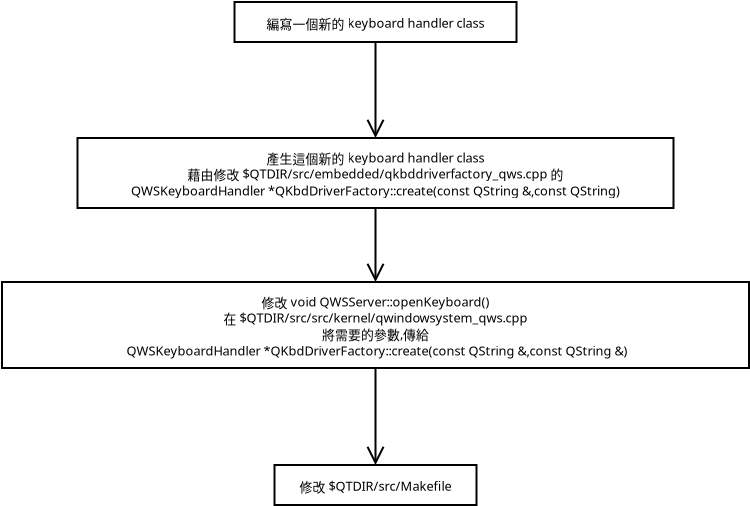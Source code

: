<?xml version="1.0" encoding="UTF-8"?>
<dia:diagram xmlns:dia="http://www.lysator.liu.se/~alla/dia/"><dia:layer name="背景" visible="true"><dia:object type="Flowchart - Box" version="0" id="O0"><dia:attribute name="obj_pos"><dia:point val="1.1,3.35"/></dia:attribute><dia:attribute name="obj_bb"><dia:rectangle val="1.05,3.3;15.25,5.4"/></dia:attribute><dia:attribute name="elem_corner"><dia:point val="1.1,3.35"/></dia:attribute><dia:attribute name="elem_width"><dia:real val="14.1"/></dia:attribute><dia:attribute name="elem_height"><dia:real val="2"/></dia:attribute><dia:attribute name="show_background"><dia:boolean val="true"/></dia:attribute><dia:attribute name="padding"><dia:real val="0.5"/></dia:attribute><dia:attribute name="text"><dia:composite type="text"><dia:attribute name="string"><dia:string>#編寫一個新的 keyboard handler class#</dia:string></dia:attribute><dia:attribute name="font"><dia:font family="sans" style="0" name="Courier"/></dia:attribute><dia:attribute name="height"><dia:real val="0.8"/></dia:attribute><dia:attribute name="pos"><dia:point val="8.15,4.7"/></dia:attribute><dia:attribute name="color"><dia:color val="#000000"/></dia:attribute><dia:attribute name="alignment"><dia:enum val="1"/></dia:attribute></dia:composite></dia:attribute></dia:object><dia:object type="Flowchart - Box" version="0" id="O1"><dia:attribute name="obj_pos"><dia:point val="-6.75,10.15"/></dia:attribute><dia:attribute name="obj_bb"><dia:rectangle val="-6.8,10.1;23.1,13.7"/></dia:attribute><dia:attribute name="elem_corner"><dia:point val="-6.75,10.15"/></dia:attribute><dia:attribute name="elem_width"><dia:real val="29.8"/></dia:attribute><dia:attribute name="elem_height"><dia:real val="3.5"/></dia:attribute><dia:attribute name="show_background"><dia:boolean val="true"/></dia:attribute><dia:attribute name="padding"><dia:real val="0.5"/></dia:attribute><dia:attribute name="text"><dia:composite type="text"><dia:attribute name="string"><dia:string>#產生這個新的 keyboard handler class
藉由修改 $QTDIR/src/embedded/qkbddriverfactory_qws.cpp 的
QWSKeyboardHandler *QKbdDriverFactory::create(const QString &amp;,const QString)#</dia:string></dia:attribute><dia:attribute name="font"><dia:font family="sans" style="0" name="Courier"/></dia:attribute><dia:attribute name="height"><dia:real val="0.8"/></dia:attribute><dia:attribute name="pos"><dia:point val="8.15,11.45"/></dia:attribute><dia:attribute name="color"><dia:color val="#000000"/></dia:attribute><dia:attribute name="alignment"><dia:enum val="1"/></dia:attribute></dia:composite></dia:attribute></dia:object><dia:object type="Flowchart - Box" version="0" id="O2"><dia:attribute name="obj_pos"><dia:point val="-10.525,17.35"/></dia:attribute><dia:attribute name="obj_bb"><dia:rectangle val="-10.575,17.3;26.875,21.7"/></dia:attribute><dia:attribute name="elem_corner"><dia:point val="-10.525,17.35"/></dia:attribute><dia:attribute name="elem_width"><dia:real val="37.35"/></dia:attribute><dia:attribute name="elem_height"><dia:real val="4.3"/></dia:attribute><dia:attribute name="show_background"><dia:boolean val="true"/></dia:attribute><dia:attribute name="padding"><dia:real val="0.5"/></dia:attribute><dia:attribute name="text"><dia:composite type="text"><dia:attribute name="string"><dia:string>#修改 void QWSServer::openKeyboard()
在 $QTDIR/src/src/kernel/qwindowsystem_qws.cpp
將需要的參數,傳給
 QWSKeyboardHandler *QKbdDriverFactory::create(const QString &amp;,const QString &amp;)#</dia:string></dia:attribute><dia:attribute name="font"><dia:font family="sans" style="0" name="Courier"/></dia:attribute><dia:attribute name="height"><dia:real val="0.8"/></dia:attribute><dia:attribute name="pos"><dia:point val="8.15,18.65"/></dia:attribute><dia:attribute name="color"><dia:color val="#000000"/></dia:attribute><dia:attribute name="alignment"><dia:enum val="1"/></dia:attribute></dia:composite></dia:attribute></dia:object><dia:object type="Flowchart - Box" version="0" id="O3"><dia:attribute name="obj_pos"><dia:point val="3.1,26.5"/></dia:attribute><dia:attribute name="obj_bb"><dia:rectangle val="3.05,26.45;13.25,28.55"/></dia:attribute><dia:attribute name="elem_corner"><dia:point val="3.1,26.5"/></dia:attribute><dia:attribute name="elem_width"><dia:real val="10.1"/></dia:attribute><dia:attribute name="elem_height"><dia:real val="2"/></dia:attribute><dia:attribute name="show_background"><dia:boolean val="true"/></dia:attribute><dia:attribute name="padding"><dia:real val="0.5"/></dia:attribute><dia:attribute name="text"><dia:composite type="text"><dia:attribute name="string"><dia:string>#修改 $QTDIR/src/Makefile#</dia:string></dia:attribute><dia:attribute name="font"><dia:font family="sans" style="0" name="Courier"/></dia:attribute><dia:attribute name="height"><dia:real val="0.8"/></dia:attribute><dia:attribute name="pos"><dia:point val="8.15,27.85"/></dia:attribute><dia:attribute name="color"><dia:color val="#000000"/></dia:attribute><dia:attribute name="alignment"><dia:enum val="1"/></dia:attribute></dia:composite></dia:attribute></dia:object><dia:object type="Standard - Line" version="0" id="O4"><dia:attribute name="obj_pos"><dia:point val="8.15,5.35"/></dia:attribute><dia:attribute name="obj_bb"><dia:rectangle val="7.35,5.3;8.95,10.2"/></dia:attribute><dia:attribute name="conn_endpoints"><dia:point val="8.15,5.35"/><dia:point val="8.15,10.15"/></dia:attribute><dia:attribute name="numcp"><dia:int val="1"/></dia:attribute><dia:attribute name="end_arrow"><dia:enum val="1"/></dia:attribute><dia:attribute name="end_arrow_length"><dia:real val="0.8"/></dia:attribute><dia:attribute name="end_arrow_width"><dia:real val="0.8"/></dia:attribute><dia:connections><dia:connection handle="0" to="O0" connection="13"/><dia:connection handle="1" to="O1" connection="2"/></dia:connections></dia:object><dia:object type="Standard - Line" version="0" id="O5"><dia:attribute name="obj_pos"><dia:point val="8.15,13.65"/></dia:attribute><dia:attribute name="obj_bb"><dia:rectangle val="7.35,13.6;8.95,17.4"/></dia:attribute><dia:attribute name="conn_endpoints"><dia:point val="8.15,13.65"/><dia:point val="8.15,17.35"/></dia:attribute><dia:attribute name="numcp"><dia:int val="1"/></dia:attribute><dia:attribute name="end_arrow"><dia:enum val="1"/></dia:attribute><dia:attribute name="end_arrow_length"><dia:real val="0.8"/></dia:attribute><dia:attribute name="end_arrow_width"><dia:real val="0.8"/></dia:attribute><dia:connections><dia:connection handle="0" to="O1" connection="13"/><dia:connection handle="1" to="O2" connection="2"/></dia:connections></dia:object><dia:object type="Standard - Line" version="0" id="O6"><dia:attribute name="obj_pos"><dia:point val="8.15,21.65"/></dia:attribute><dia:attribute name="obj_bb"><dia:rectangle val="7.35,21.6;8.95,26.55"/></dia:attribute><dia:attribute name="conn_endpoints"><dia:point val="8.15,21.65"/><dia:point val="8.15,26.5"/></dia:attribute><dia:attribute name="numcp"><dia:int val="1"/></dia:attribute><dia:attribute name="end_arrow"><dia:enum val="1"/></dia:attribute><dia:attribute name="end_arrow_length"><dia:real val="0.8"/></dia:attribute><dia:attribute name="end_arrow_width"><dia:real val="0.8"/></dia:attribute><dia:connections><dia:connection handle="0" to="O2" connection="13"/><dia:connection handle="1" to="O3" connection="2"/></dia:connections></dia:object></dia:layer></dia:diagram>
